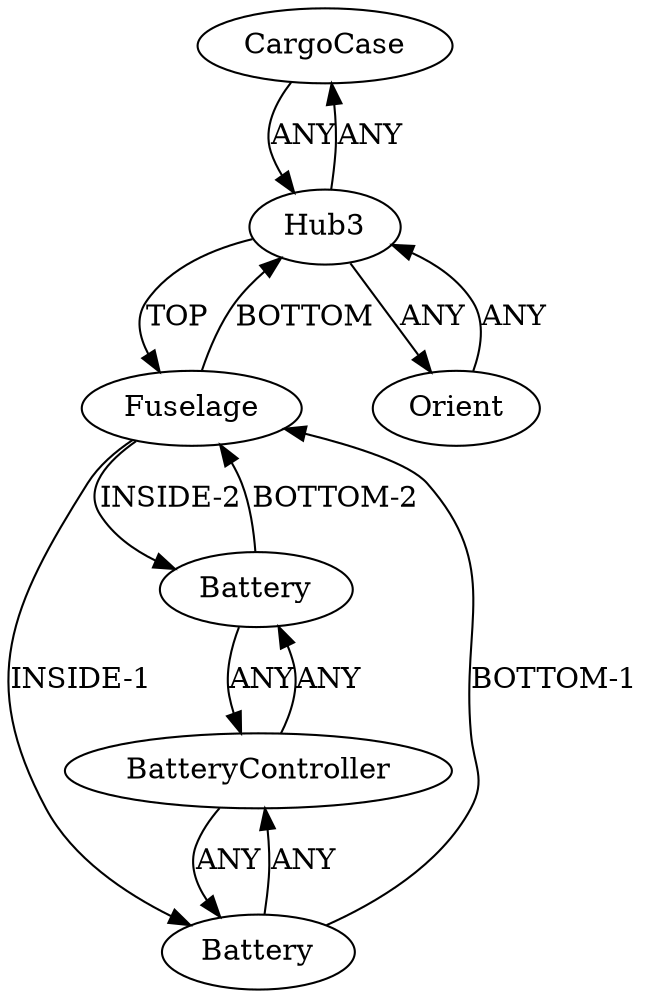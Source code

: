 /* Created by igraph 0.10.2 */
digraph {
  0 [
    instance=CargoCase_instance_1
    label=CargoCase
  ];
  1 [
    instance=Fuselage_instance_1
    label=Fuselage
  ];
  2 [
    instance=Hub3_instance_4
    label=Hub3
  ];
  3 [
    instance=Battery_instance_1
    label=Battery
  ];
  4 [
    instance=Battery_instance_2
    label=Battery
  ];
  5 [
    instance=Orient
    label=Orient
  ];
  6 [
    instance=BatteryController_instance_1
    label=BatteryController
  ];

  0 -> 2 [
    label=ANY
  ];
  1 -> 2 [
    label=BOTTOM
  ];
  1 -> 3 [
    label="INSIDE-1"
  ];
  1 -> 4 [
    label="INSIDE-2"
  ];
  2 -> 0 [
    label=ANY
  ];
  2 -> 1 [
    label=TOP
  ];
  2 -> 5 [
    label=ANY
  ];
  3 -> 1 [
    label="BOTTOM-1"
  ];
  3 -> 6 [
    label=ANY
  ];
  4 -> 1 [
    label="BOTTOM-2"
  ];
  4 -> 6 [
    label=ANY
  ];
  5 -> 2 [
    label=ANY
  ];
  6 -> 3 [
    label=ANY
  ];
  6 -> 4 [
    label=ANY
  ];
}
